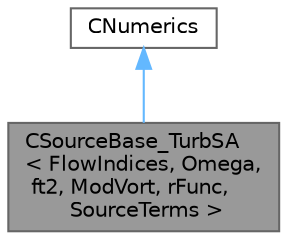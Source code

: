 digraph "CSourceBase_TurbSA&lt; FlowIndices, Omega, ft2, ModVort, rFunc, SourceTerms &gt;"
{
 // LATEX_PDF_SIZE
  bgcolor="transparent";
  edge [fontname=Helvetica,fontsize=10,labelfontname=Helvetica,labelfontsize=10];
  node [fontname=Helvetica,fontsize=10,shape=box,height=0.2,width=0.4];
  Node1 [id="Node000001",label="CSourceBase_TurbSA\l\< FlowIndices, Omega,\l ft2, ModVort, rFunc,\l SourceTerms \>",height=0.2,width=0.4,color="gray40", fillcolor="grey60", style="filled", fontcolor="black",tooltip="Class for integrating the source terms of the Spalart-Allmaras turbulence model equation...."];
  Node2 -> Node1 [id="edge1_Node000001_Node000002",dir="back",color="steelblue1",style="solid",tooltip=" "];
  Node2 [id="Node000002",label="CNumerics",height=0.2,width=0.4,color="gray40", fillcolor="white", style="filled",URL="$classCNumerics.html",tooltip="Class for defining the numerical methods."];
}
